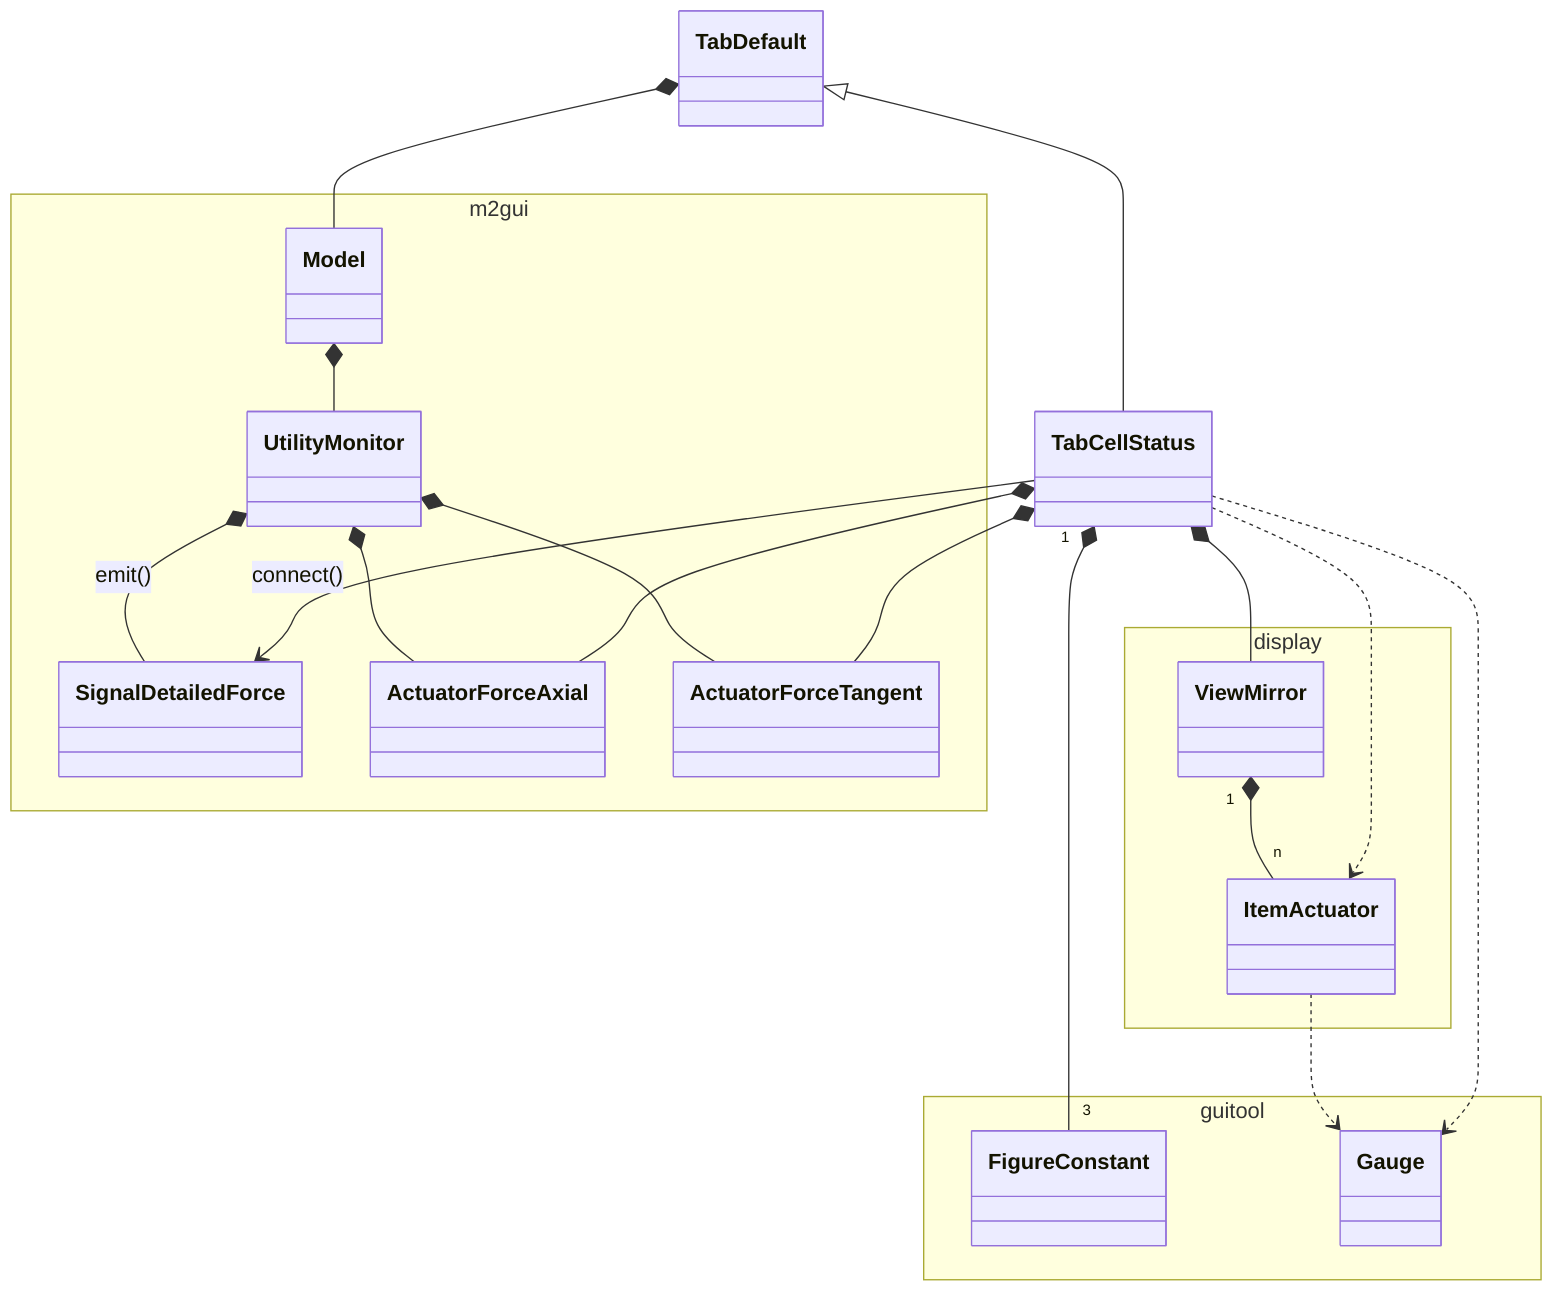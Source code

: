 classDiagram
namespace m2gui {
  class Model
  class UtilityMonitor
  class SignalDetailedForce
  class ActuatorForceAxial
  class ActuatorForceTangent
}

Model *-- UtilityMonitor
UtilityMonitor *-- SignalDetailedForce : emit()
UtilityMonitor *-- ActuatorForceAxial
UtilityMonitor *-- ActuatorForceTangent

namespace guitool {
  class FigureConstant
  class Gauge
}

namespace display {
  class ViewMirror
  class ItemActuator
}

ViewMirror "1" *-- "n" ItemActuator
ItemActuator ..> Gauge

TabDefault *-- Model
TabDefault <|-- TabCellStatus

TabCellStatus *-- ViewMirror
TabCellStatus "1" *-- "3" FigureConstant
TabCellStatus ..> Gauge
TabCellStatus ..> ItemActuator

TabCellStatus --> SignalDetailedForce : connect()
TabCellStatus *-- ActuatorForceAxial
TabCellStatus *-- ActuatorForceTangent
